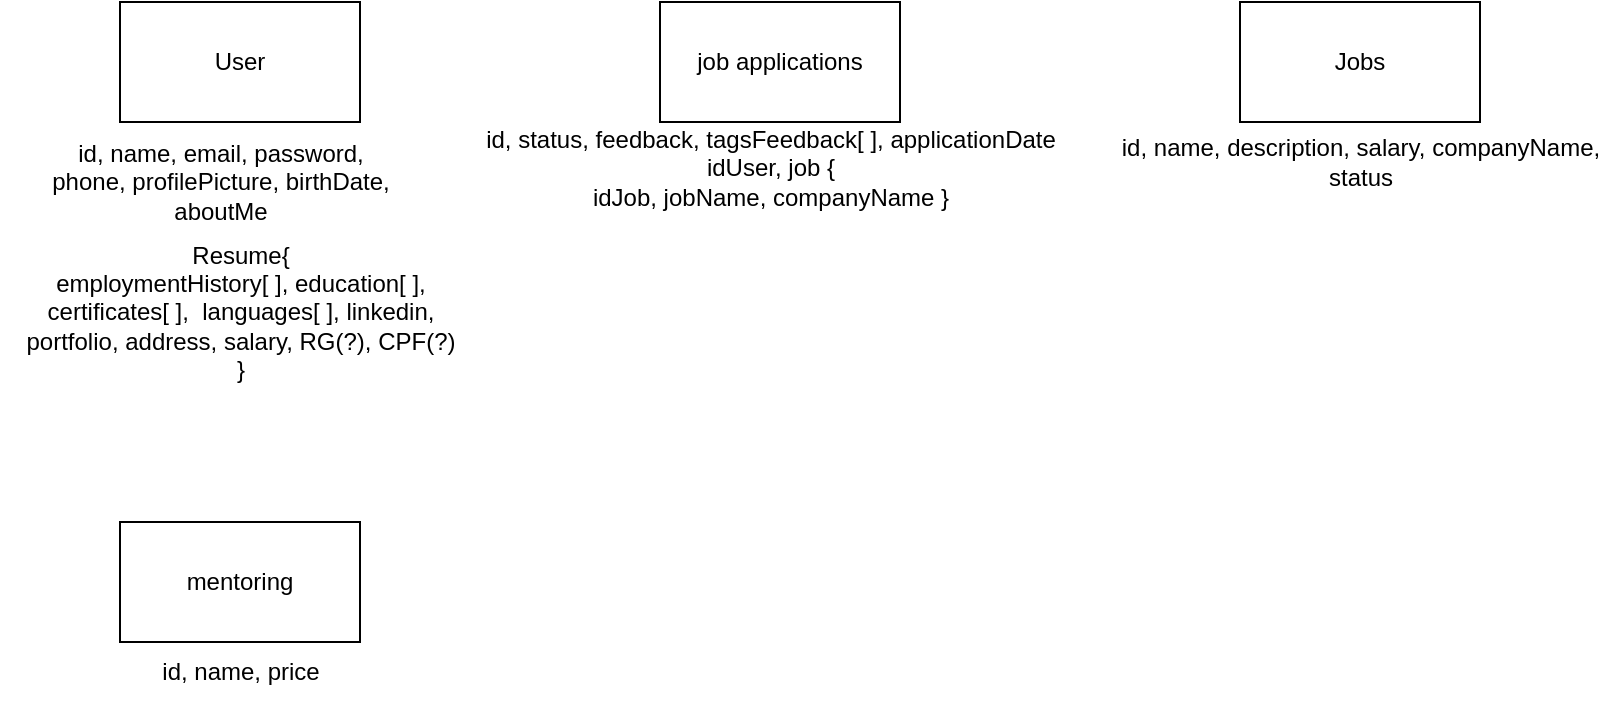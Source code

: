 <mxfile version="20.1.1" type="device"><diagram id="SWyOoP_eonOX1dTE6UrF" name="Page-1"><mxGraphModel dx="1108" dy="442" grid="1" gridSize="10" guides="1" tooltips="1" connect="1" arrows="1" fold="1" page="1" pageScale="1" pageWidth="827" pageHeight="1169" math="0" shadow="0"><root><mxCell id="0"/><mxCell id="1" parent="0"/><mxCell id="kKUKRYp6ZAcixW2mL4FD-1" value="User" style="rounded=0;whiteSpace=wrap;html=1;" vertex="1" parent="1"><mxGeometry x="60" y="70" width="120" height="60" as="geometry"/></mxCell><mxCell id="kKUKRYp6ZAcixW2mL4FD-2" value="id, name, email, password,&lt;br&gt;phone, profilePicture, birthDate,&lt;br&gt;aboutMe" style="text;html=1;align=center;verticalAlign=middle;resizable=0;points=[];autosize=1;strokeColor=none;fillColor=none;" vertex="1" parent="1"><mxGeometry x="15" y="130" width="190" height="60" as="geometry"/></mxCell><mxCell id="kKUKRYp6ZAcixW2mL4FD-5" value="Resume{&lt;br&gt;employmentHistory[ ], education[ ],&lt;br&gt;certificates[ ],&amp;nbsp; languages[ ], linkedin,&lt;br&gt;portfolio, address, salary, RG(?), CPF(?)&lt;br&gt;}" style="text;html=1;align=center;verticalAlign=middle;resizable=0;points=[];autosize=1;strokeColor=none;fillColor=none;" vertex="1" parent="1"><mxGeometry y="180" width="240" height="90" as="geometry"/></mxCell><mxCell id="kKUKRYp6ZAcixW2mL4FD-6" value="Jobs" style="whiteSpace=wrap;html=1;" vertex="1" parent="1"><mxGeometry x="620" y="70" width="120" height="60" as="geometry"/></mxCell><mxCell id="kKUKRYp6ZAcixW2mL4FD-8" value="job applications" style="whiteSpace=wrap;html=1;" vertex="1" parent="1"><mxGeometry x="330" y="70" width="120" height="60" as="geometry"/></mxCell><mxCell id="kKUKRYp6ZAcixW2mL4FD-9" value="id, status, feedback, tagsFeedback[ ], applicationDate&lt;br&gt;idUser, job {&lt;br&gt;idJob, jobName, companyName }&lt;br&gt;&amp;nbsp;" style="text;html=1;align=center;verticalAlign=middle;resizable=0;points=[];autosize=1;strokeColor=none;fillColor=none;" vertex="1" parent="1"><mxGeometry x="230" y="125" width="310" height="70" as="geometry"/></mxCell><mxCell id="kKUKRYp6ZAcixW2mL4FD-10" value="id, name, description, salary, companyName,&lt;br&gt;status" style="text;html=1;align=center;verticalAlign=middle;resizable=0;points=[];autosize=1;strokeColor=none;fillColor=none;" vertex="1" parent="1"><mxGeometry x="550" y="130" width="260" height="40" as="geometry"/></mxCell><mxCell id="kKUKRYp6ZAcixW2mL4FD-12" value="&lt;div&gt;&lt;span style=&quot;background-color: initial;&quot;&gt;mentoring&lt;/span&gt;&lt;br&gt;&lt;/div&gt;" style="rounded=0;whiteSpace=wrap;html=1;" vertex="1" parent="1"><mxGeometry x="60" y="330" width="120" height="60" as="geometry"/></mxCell><mxCell id="kKUKRYp6ZAcixW2mL4FD-13" value="id, name, price" style="text;html=1;align=center;verticalAlign=middle;resizable=0;points=[];autosize=1;strokeColor=none;fillColor=none;" vertex="1" parent="1"><mxGeometry x="70" y="390" width="100" height="30" as="geometry"/></mxCell></root></mxGraphModel></diagram></mxfile>